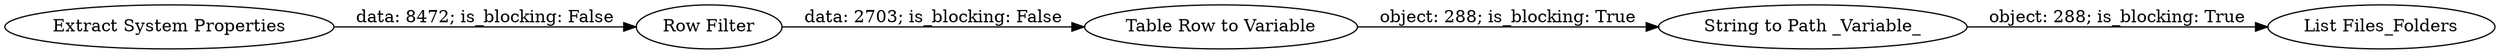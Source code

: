 digraph {
	"966034333623586980_40" [label="Row Filter"]
	"966034333623586980_41" [label="Table Row to Variable"]
	"966034333623586980_42" [label="String to Path _Variable_"]
	"966034333623586980_43" [label="List Files_Folders"]
	"966034333623586980_39" [label="Extract System Properties"]
	"966034333623586980_39" -> "966034333623586980_40" [label="data: 8472; is_blocking: False"]
	"966034333623586980_40" -> "966034333623586980_41" [label="data: 2703; is_blocking: False"]
	"966034333623586980_42" -> "966034333623586980_43" [label="object: 288; is_blocking: True"]
	"966034333623586980_41" -> "966034333623586980_42" [label="object: 288; is_blocking: True"]
	rankdir=LR
}
